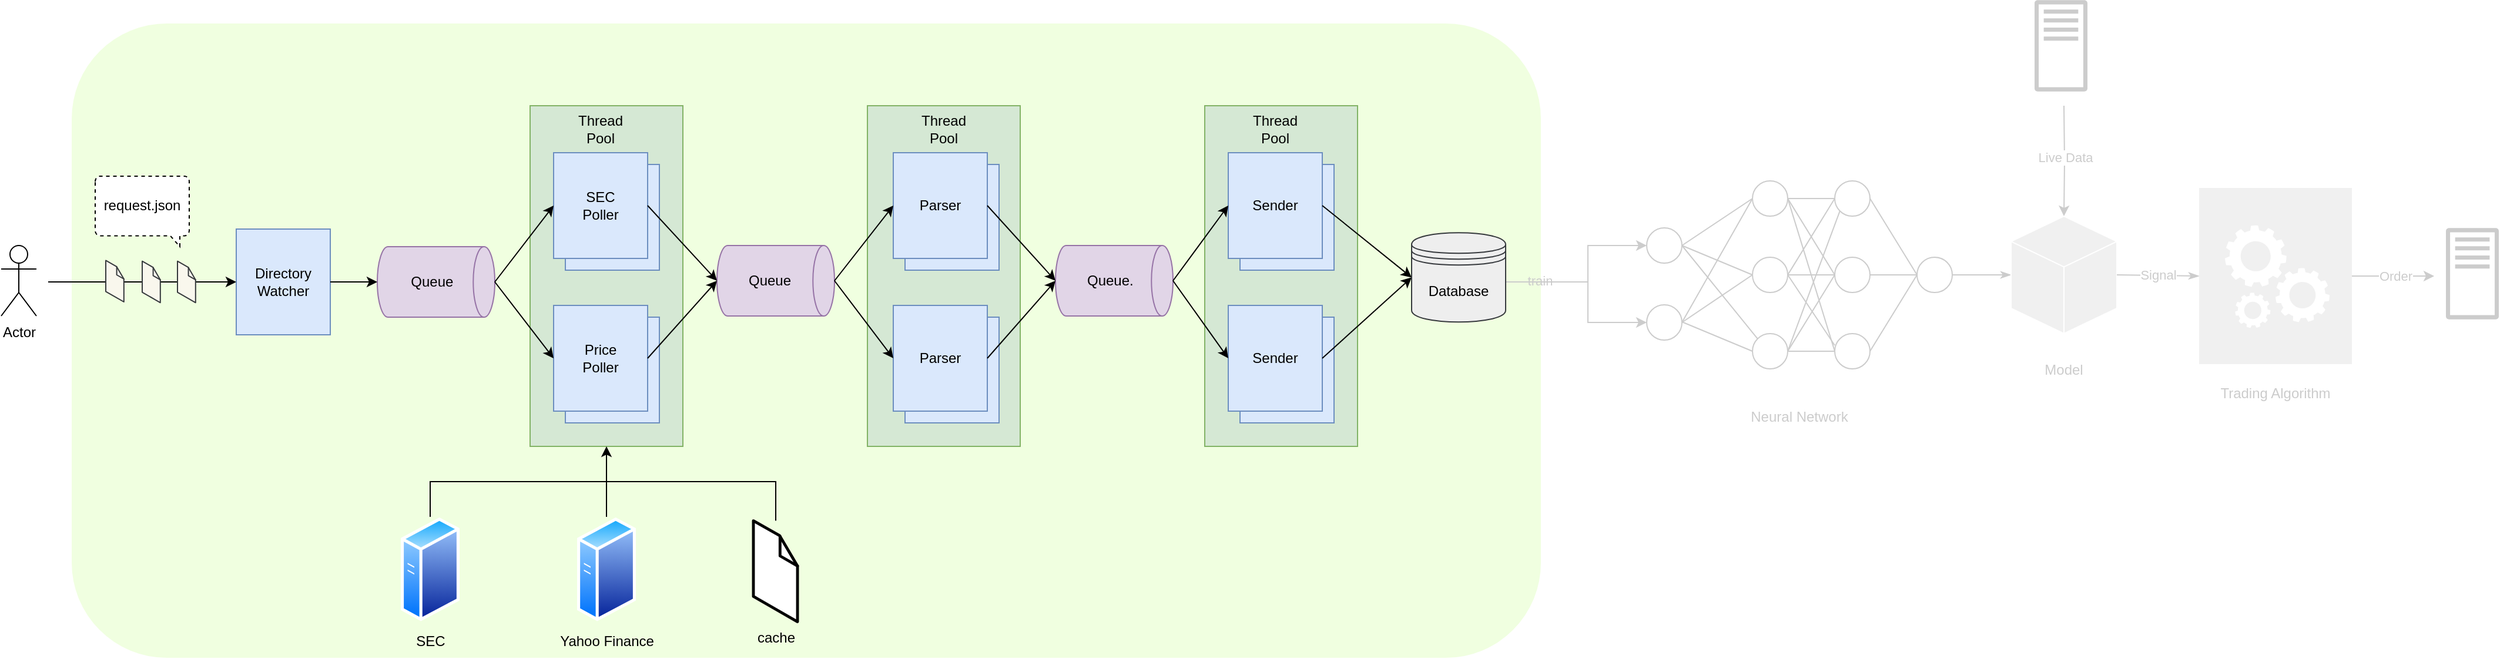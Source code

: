 <mxfile version="14.6.13" type="device"><diagram id="Uc7wO5jZ0mnAPqPivELf" name="Page-1"><mxGraphModel dx="1656" dy="493" grid="1" gridSize="10" guides="1" tooltips="1" connect="1" arrows="1" fold="1" page="1" pageScale="1" pageWidth="827" pageHeight="1169" math="0" shadow="0"><root><mxCell id="0"/><mxCell id="1" parent="0"/><mxCell id="kiufa7p6xv2dPa-8TVBL-117" value="" style="rounded=1;whiteSpace=wrap;html=1;strokeColor=none;fillColor=#B3FF66;opacity=20;" parent="1" vertex="1"><mxGeometry x="-150" y="50" width="1250" height="540" as="geometry"/></mxCell><mxCell id="kiufa7p6xv2dPa-8TVBL-112" style="edgeStyle=orthogonalEdgeStyle;rounded=0;orthogonalLoop=1;jettySize=auto;html=1;exitX=1;exitY=0.5;exitDx=0;exitDy=0;entryX=0;entryY=0.5;entryDx=0;entryDy=0;startArrow=none;startFill=0;endArrow=classic;endFill=1;fontColor=#CCCCCC;strokeColor=#CCCCCC;" parent="1" source="kiufa7p6xv2dPa-8TVBL-107" edge="1"><mxGeometry relative="1" as="geometry"><mxPoint x="1860.0" y="265.005" as="targetPoint"/></mxGeometry></mxCell><mxCell id="kiufa7p6xv2dPa-8TVBL-113" value="Order" style="edgeLabel;html=1;align=center;verticalAlign=middle;resizable=0;points=[];fontColor=#CCCCCC;" parent="kiufa7p6xv2dPa-8TVBL-112" vertex="1" connectable="0"><mxGeometry x="-0.08" relative="1" as="geometry"><mxPoint x="4" as="offset"/></mxGeometry></mxCell><mxCell id="kiufa7p6xv2dPa-8TVBL-107" value="" style="rounded=0;whiteSpace=wrap;html=1;fontColor=#CCCCCC;fillColor=#F0F0F0;strokeColor=none;" parent="1" vertex="1"><mxGeometry x="1660" y="190" width="130" height="150" as="geometry"/></mxCell><mxCell id="kiufa7p6xv2dPa-8TVBL-39" value="" style="rounded=0;whiteSpace=wrap;html=1;fillColor=#d5e8d4;strokeColor=#82b366;" parent="1" vertex="1"><mxGeometry x="814" y="120" width="130" height="290" as="geometry"/></mxCell><mxCell id="kiufa7p6xv2dPa-8TVBL-37" value="Sender" style="rounded=0;whiteSpace=wrap;html=1;fillColor=#dae8fc;strokeColor=#6c8ebf;" parent="1" vertex="1"><mxGeometry x="844" y="300" width="80" height="90" as="geometry"/></mxCell><mxCell id="kiufa7p6xv2dPa-8TVBL-36" value="Sender" style="rounded=0;whiteSpace=wrap;html=1;fillColor=#dae8fc;strokeColor=#6c8ebf;" parent="1" vertex="1"><mxGeometry x="844" y="170" width="80" height="90" as="geometry"/></mxCell><mxCell id="kiufa7p6xv2dPa-8TVBL-35" value="" style="rounded=0;whiteSpace=wrap;html=1;fillColor=#d5e8d4;strokeColor=#82b366;" parent="1" vertex="1"><mxGeometry x="527" y="120" width="130" height="290" as="geometry"/></mxCell><mxCell id="kiufa7p6xv2dPa-8TVBL-34" value="Parser" style="rounded=0;whiteSpace=wrap;html=1;fillColor=#dae8fc;strokeColor=#6c8ebf;" parent="1" vertex="1"><mxGeometry x="559" y="300" width="80" height="90" as="geometry"/></mxCell><mxCell id="kiufa7p6xv2dPa-8TVBL-33" value="Parser" style="rounded=0;whiteSpace=wrap;html=1;fillColor=#dae8fc;strokeColor=#6c8ebf;" parent="1" vertex="1"><mxGeometry x="559" y="170" width="80" height="90" as="geometry"/></mxCell><mxCell id="kiufa7p6xv2dPa-8TVBL-22" value="" style="rounded=0;whiteSpace=wrap;html=1;fillColor=#d5e8d4;strokeColor=#82b366;" parent="1" vertex="1"><mxGeometry x="240" y="120" width="130" height="290" as="geometry"/></mxCell><mxCell id="kiufa7p6xv2dPa-8TVBL-24" value="Poller" style="rounded=0;whiteSpace=wrap;html=1;fillColor=#dae8fc;strokeColor=#6c8ebf;" parent="1" vertex="1"><mxGeometry x="270" y="300" width="80" height="90" as="geometry"/></mxCell><mxCell id="kiufa7p6xv2dPa-8TVBL-23" value="Poller" style="rounded=0;whiteSpace=wrap;html=1;fillColor=#dae8fc;strokeColor=#6c8ebf;" parent="1" vertex="1"><mxGeometry x="270" y="170" width="80" height="90" as="geometry"/></mxCell><mxCell id="HAvQeMUSJQNMTFpUK1Np-1" value="Queue&amp;nbsp;&amp;nbsp;" style="strokeWidth=1;html=1;shape=mxgraph.flowchart.direct_data;whiteSpace=wrap;fillColor=#e1d5e7;strokeColor=#9673a6;" parent="1" vertex="1"><mxGeometry x="110" y="240" width="100" height="60" as="geometry"/></mxCell><mxCell id="HAvQeMUSJQNMTFpUK1Np-3" value="Queue&amp;nbsp; &amp;nbsp;" style="strokeWidth=1;html=1;shape=mxgraph.flowchart.direct_data;whiteSpace=wrap;fillColor=#e1d5e7;strokeColor=#9673a6;" parent="1" vertex="1"><mxGeometry x="399" y="239" width="100" height="60" as="geometry"/></mxCell><mxCell id="HAvQeMUSJQNMTFpUK1Np-4" value="Queue.&amp;nbsp;&amp;nbsp;" style="strokeWidth=1;html=1;shape=mxgraph.flowchart.direct_data;whiteSpace=wrap;fillColor=#e1d5e7;strokeColor=#9673a6;" parent="1" vertex="1"><mxGeometry x="687" y="239" width="100" height="60" as="geometry"/></mxCell><mxCell id="HAvQeMUSJQNMTFpUK1Np-6" value="SEC&lt;br&gt;Poller" style="rounded=0;whiteSpace=wrap;html=1;fillColor=#dae8fc;strokeColor=#6c8ebf;" parent="1" vertex="1"><mxGeometry x="260" y="160" width="80" height="90" as="geometry"/></mxCell><mxCell id="HAvQeMUSJQNMTFpUK1Np-7" value="Price&lt;br&gt;Poller" style="rounded=0;whiteSpace=wrap;html=1;fillColor=#dae8fc;strokeColor=#6c8ebf;" parent="1" vertex="1"><mxGeometry x="260" y="290" width="80" height="90" as="geometry"/></mxCell><mxCell id="HAvQeMUSJQNMTFpUK1Np-8" value="" style="endArrow=classic;html=1;exitX=1;exitY=0.5;exitDx=0;exitDy=0;exitPerimeter=0;entryX=0;entryY=0.5;entryDx=0;entryDy=0;" parent="1" source="HAvQeMUSJQNMTFpUK1Np-1" target="HAvQeMUSJQNMTFpUK1Np-6" edge="1"><mxGeometry width="50" height="50" relative="1" as="geometry"><mxPoint x="230" y="240" as="sourcePoint"/><mxPoint x="280" y="190" as="targetPoint"/></mxGeometry></mxCell><mxCell id="HAvQeMUSJQNMTFpUK1Np-9" value="" style="endArrow=classic;html=1;exitX=1;exitY=0.5;exitDx=0;exitDy=0;exitPerimeter=0;entryX=0;entryY=0.5;entryDx=0;entryDy=0;" parent="1" source="HAvQeMUSJQNMTFpUK1Np-1" target="HAvQeMUSJQNMTFpUK1Np-7" edge="1"><mxGeometry width="50" height="50" relative="1" as="geometry"><mxPoint x="250" y="280" as="sourcePoint"/><mxPoint x="290" y="215" as="targetPoint"/></mxGeometry></mxCell><mxCell id="HAvQeMUSJQNMTFpUK1Np-10" value="" style="endArrow=classic;html=1;exitX=1;exitY=0.5;exitDx=0;exitDy=0;entryX=0;entryY=0.5;entryDx=0;entryDy=0;entryPerimeter=0;" parent="1" source="HAvQeMUSJQNMTFpUK1Np-6" target="HAvQeMUSJQNMTFpUK1Np-3" edge="1"><mxGeometry width="50" height="50" relative="1" as="geometry"><mxPoint x="250" y="280" as="sourcePoint"/><mxPoint x="290" y="215" as="targetPoint"/></mxGeometry></mxCell><mxCell id="HAvQeMUSJQNMTFpUK1Np-11" value="" style="endArrow=classic;html=1;exitX=1;exitY=0.5;exitDx=0;exitDy=0;entryX=0;entryY=0.5;entryDx=0;entryDy=0;entryPerimeter=0;" parent="1" source="HAvQeMUSJQNMTFpUK1Np-7" target="HAvQeMUSJQNMTFpUK1Np-3" edge="1"><mxGeometry width="50" height="50" relative="1" as="geometry"><mxPoint x="250" y="280" as="sourcePoint"/><mxPoint x="290" y="345" as="targetPoint"/></mxGeometry></mxCell><mxCell id="HAvQeMUSJQNMTFpUK1Np-12" value="Parser" style="rounded=0;whiteSpace=wrap;html=1;fillColor=#dae8fc;strokeColor=#6c8ebf;" parent="1" vertex="1"><mxGeometry x="549" y="160" width="80" height="90" as="geometry"/></mxCell><mxCell id="HAvQeMUSJQNMTFpUK1Np-13" value="Parser" style="rounded=0;whiteSpace=wrap;html=1;fillColor=#dae8fc;strokeColor=#6c8ebf;" parent="1" vertex="1"><mxGeometry x="549" y="290" width="80" height="90" as="geometry"/></mxCell><mxCell id="HAvQeMUSJQNMTFpUK1Np-14" value="" style="endArrow=classic;html=1;exitX=1;exitY=0.5;exitDx=0;exitDy=0;exitPerimeter=0;entryX=0;entryY=0.5;entryDx=0;entryDy=0;" parent="1" source="HAvQeMUSJQNMTFpUK1Np-3" target="HAvQeMUSJQNMTFpUK1Np-12" edge="1"><mxGeometry width="50" height="50" relative="1" as="geometry"><mxPoint x="509" y="270" as="sourcePoint"/><mxPoint x="549" y="190" as="targetPoint"/></mxGeometry></mxCell><mxCell id="HAvQeMUSJQNMTFpUK1Np-15" value="" style="endArrow=classic;html=1;exitX=1;exitY=0.5;exitDx=0;exitDy=0;exitPerimeter=0;entryX=0;entryY=0.5;entryDx=0;entryDy=0;" parent="1" source="HAvQeMUSJQNMTFpUK1Np-3" target="HAvQeMUSJQNMTFpUK1Np-13" edge="1"><mxGeometry width="50" height="50" relative="1" as="geometry"><mxPoint x="509" y="270" as="sourcePoint"/><mxPoint x="559" y="215" as="targetPoint"/></mxGeometry></mxCell><mxCell id="HAvQeMUSJQNMTFpUK1Np-16" value="" style="endArrow=classic;html=1;exitX=1;exitY=0.5;exitDx=0;exitDy=0;entryX=0;entryY=0.5;entryDx=0;entryDy=0;entryPerimeter=0;" parent="1" source="HAvQeMUSJQNMTFpUK1Np-12" target="HAvQeMUSJQNMTFpUK1Np-4" edge="1"><mxGeometry width="50" height="50" relative="1" as="geometry"><mxPoint x="519" y="280" as="sourcePoint"/><mxPoint x="669" y="270" as="targetPoint"/></mxGeometry></mxCell><mxCell id="HAvQeMUSJQNMTFpUK1Np-17" value="" style="endArrow=classic;html=1;exitX=1;exitY=0.5;exitDx=0;exitDy=0;entryX=0;entryY=0.5;entryDx=0;entryDy=0;entryPerimeter=0;" parent="1" source="HAvQeMUSJQNMTFpUK1Np-13" target="HAvQeMUSJQNMTFpUK1Np-4" edge="1"><mxGeometry width="50" height="50" relative="1" as="geometry"><mxPoint x="519" y="280" as="sourcePoint"/><mxPoint x="669" y="270" as="targetPoint"/></mxGeometry></mxCell><mxCell id="HAvQeMUSJQNMTFpUK1Np-18" value="Sender" style="rounded=0;whiteSpace=wrap;html=1;fillColor=#dae8fc;strokeColor=#6c8ebf;" parent="1" vertex="1"><mxGeometry x="834" y="160" width="80" height="90" as="geometry"/></mxCell><mxCell id="HAvQeMUSJQNMTFpUK1Np-19" value="Sender" style="rounded=0;whiteSpace=wrap;html=1;fillColor=#dae8fc;strokeColor=#6c8ebf;" parent="1" vertex="1"><mxGeometry x="834" y="290" width="80" height="90" as="geometry"/></mxCell><mxCell id="HAvQeMUSJQNMTFpUK1Np-20" value="" style="endArrow=classic;html=1;exitX=1;exitY=0.5;exitDx=0;exitDy=0;exitPerimeter=0;entryX=0;entryY=0.5;entryDx=0;entryDy=0;" parent="1" source="HAvQeMUSJQNMTFpUK1Np-4" target="HAvQeMUSJQNMTFpUK1Np-18" edge="1"><mxGeometry width="50" height="50" relative="1" as="geometry"><mxPoint x="794" y="270" as="sourcePoint"/><mxPoint x="834" y="190" as="targetPoint"/></mxGeometry></mxCell><mxCell id="HAvQeMUSJQNMTFpUK1Np-21" value="" style="endArrow=classic;html=1;entryX=0;entryY=0.5;entryDx=0;entryDy=0;exitX=1;exitY=0.5;exitDx=0;exitDy=0;exitPerimeter=0;" parent="1" source="HAvQeMUSJQNMTFpUK1Np-4" target="HAvQeMUSJQNMTFpUK1Np-19" edge="1"><mxGeometry width="50" height="50" relative="1" as="geometry"><mxPoint x="794" y="270" as="sourcePoint"/><mxPoint x="844" y="215" as="targetPoint"/></mxGeometry></mxCell><mxCell id="kiufa7p6xv2dPa-8TVBL-89" style="edgeStyle=orthogonalEdgeStyle;rounded=0;orthogonalLoop=1;jettySize=auto;html=1;exitX=0;exitY=0.5;exitDx=0;exitDy=0;entryX=0;entryY=0.5;entryDx=0;entryDy=0;endArrow=classic;endFill=1;startArrow=classic;startFill=1;strokeColor=#CCCCCC;" parent="1" source="kiufa7p6xv2dPa-8TVBL-55" target="kiufa7p6xv2dPa-8TVBL-54" edge="1"><mxGeometry relative="1" as="geometry"><Array as="points"><mxPoint x="1140" y="305"/><mxPoint x="1140" y="239"/></Array></mxGeometry></mxCell><mxCell id="kiufa7p6xv2dPa-8TVBL-90" style="edgeStyle=orthogonalEdgeStyle;rounded=0;orthogonalLoop=1;jettySize=auto;html=1;exitX=1;exitY=0.5;exitDx=0;exitDy=0;exitPerimeter=0;startArrow=none;startFill=0;endArrow=none;endFill=0;strokeColor=#CCCCCC;" parent="1" edge="1"><mxGeometry relative="1" as="geometry"><mxPoint x="1140" y="270" as="targetPoint"/><mxPoint x="1060" y="270" as="sourcePoint"/></mxGeometry></mxCell><mxCell id="kiufa7p6xv2dPa-8TVBL-97" value="train" style="edgeLabel;html=1;align=center;verticalAlign=middle;resizable=0;points=[];fontColor=#CCCCCC;labelBackgroundColor=none;" parent="kiufa7p6xv2dPa-8TVBL-90" vertex="1" connectable="0"><mxGeometry x="-0.025" y="-2" relative="1" as="geometry"><mxPoint y="-3" as="offset"/></mxGeometry></mxCell><mxCell id="HAvQeMUSJQNMTFpUK1Np-23" value="" style="endArrow=classic;html=1;exitX=1;exitY=0.5;exitDx=0;exitDy=0;entryX=0;entryY=0.5;entryDx=0;entryDy=0;" parent="1" source="HAvQeMUSJQNMTFpUK1Np-18" target="GHpapGd2WwcE7miVzJvR-5" edge="1"><mxGeometry width="50" height="50" relative="1" as="geometry"><mxPoint x="804" y="280" as="sourcePoint"/><mxPoint x="980" y="270" as="targetPoint"/></mxGeometry></mxCell><mxCell id="HAvQeMUSJQNMTFpUK1Np-24" value="" style="endArrow=classic;html=1;exitX=1;exitY=0.5;exitDx=0;exitDy=0;entryX=0;entryY=0.5;entryDx=0;entryDy=0;" parent="1" source="HAvQeMUSJQNMTFpUK1Np-19" target="GHpapGd2WwcE7miVzJvR-5" edge="1"><mxGeometry width="50" height="50" relative="1" as="geometry"><mxPoint x="924" y="215" as="sourcePoint"/><mxPoint x="980" y="270" as="targetPoint"/></mxGeometry></mxCell><mxCell id="HAvQeMUSJQNMTFpUK1Np-26" value="Directory&lt;br&gt;Watcher" style="rounded=0;whiteSpace=wrap;html=1;fillColor=#dae8fc;strokeColor=#6c8ebf;" parent="1" vertex="1"><mxGeometry x="-10" y="225" width="80" height="90" as="geometry"/></mxCell><mxCell id="HAvQeMUSJQNMTFpUK1Np-27" value="" style="endArrow=classic;html=1;exitX=1;exitY=0.5;exitDx=0;exitDy=0;entryX=0;entryY=0.5;entryDx=0;entryDy=0;entryPerimeter=0;" parent="1" source="HAvQeMUSJQNMTFpUK1Np-26" target="HAvQeMUSJQNMTFpUK1Np-1" edge="1"><mxGeometry width="50" height="50" relative="1" as="geometry"><mxPoint x="80" y="367.5" as="sourcePoint"/><mxPoint x="120" y="302.5" as="targetPoint"/></mxGeometry></mxCell><mxCell id="kiufa7p6xv2dPa-8TVBL-6" value="" style="endArrow=classic;html=1;entryX=0;entryY=0.5;entryDx=0;entryDy=0;" parent="1" target="HAvQeMUSJQNMTFpUK1Np-26" edge="1"><mxGeometry width="50" height="50" relative="1" as="geometry"><mxPoint x="-170" y="270" as="sourcePoint"/><mxPoint x="-10" y="410" as="targetPoint"/></mxGeometry></mxCell><mxCell id="kiufa7p6xv2dPa-8TVBL-7" value="" style="verticalLabelPosition=bottom;html=1;verticalAlign=top;strokeWidth=1;align=center;outlineConnect=0;dashed=0;outlineConnect=0;shape=mxgraph.aws3d.file;aspect=fixed;strokeColor=#36393d;fillColor=#f9f7ed;" parent="1" vertex="1"><mxGeometry x="-121" y="251.7" width="15.4" height="35.3" as="geometry"/></mxCell><mxCell id="kiufa7p6xv2dPa-8TVBL-8" value="" style="verticalLabelPosition=bottom;html=1;verticalAlign=top;strokeWidth=1;align=center;outlineConnect=0;dashed=0;outlineConnect=0;shape=mxgraph.aws3d.file;aspect=fixed;strokeColor=#36393d;fillColor=#f9f7ed;" parent="1" vertex="1"><mxGeometry x="-90" y="252.35" width="15.4" height="35.3" as="geometry"/></mxCell><mxCell id="kiufa7p6xv2dPa-8TVBL-9" value="" style="verticalLabelPosition=bottom;html=1;verticalAlign=top;strokeWidth=1;align=center;outlineConnect=0;dashed=0;outlineConnect=0;shape=mxgraph.aws3d.file;aspect=fixed;strokeColor=#36393d;fillColor=#f9f7ed;" parent="1" vertex="1"><mxGeometry x="-60" y="252.35" width="15.4" height="35.3" as="geometry"/></mxCell><mxCell id="kiufa7p6xv2dPa-8TVBL-10" value="" style="html=1;verticalLabelPosition=bottom;align=center;labelBackgroundColor=#ffffff;verticalAlign=top;strokeWidth=1;shadow=0;dashed=1;shape=mxgraph.ios7.icons.message;" parent="1" vertex="1"><mxGeometry x="-130" y="180" width="80" height="60" as="geometry"/></mxCell><mxCell id="kiufa7p6xv2dPa-8TVBL-11" value="request.json" style="text;html=1;strokeColor=none;fillColor=none;align=center;verticalAlign=middle;whiteSpace=wrap;rounded=0;" parent="1" vertex="1"><mxGeometry x="-110" y="195" width="40" height="20" as="geometry"/></mxCell><mxCell id="kiufa7p6xv2dPa-8TVBL-21" value="Actor" style="shape=umlActor;verticalLabelPosition=bottom;verticalAlign=top;html=1;outlineConnect=0;" parent="1" vertex="1"><mxGeometry x="-210" y="239" width="30" height="60" as="geometry"/></mxCell><mxCell id="kiufa7p6xv2dPa-8TVBL-28" value="Yahoo Finance" style="aspect=fixed;perimeter=ellipsePerimeter;html=1;align=center;shadow=0;dashed=0;spacingTop=3;image;image=img/lib/active_directory/generic_server.svg;labelBackgroundColor=none;" parent="1" vertex="1"><mxGeometry x="280" y="470" width="50" height="89.29" as="geometry"/></mxCell><mxCell id="kiufa7p6xv2dPa-8TVBL-41" value="Thread Pool" style="text;html=1;strokeColor=none;fillColor=none;align=center;verticalAlign=middle;whiteSpace=wrap;rounded=0;" parent="1" vertex="1"><mxGeometry x="280" y="130" width="40" height="20" as="geometry"/></mxCell><mxCell id="kiufa7p6xv2dPa-8TVBL-42" value="Thread Pool" style="text;html=1;strokeColor=none;fillColor=none;align=center;verticalAlign=middle;whiteSpace=wrap;rounded=0;" parent="1" vertex="1"><mxGeometry x="572" y="130" width="40" height="20" as="geometry"/></mxCell><mxCell id="kiufa7p6xv2dPa-8TVBL-43" value="Thread Pool" style="text;html=1;strokeColor=none;fillColor=none;align=center;verticalAlign=middle;whiteSpace=wrap;rounded=0;" parent="1" vertex="1"><mxGeometry x="854" y="130" width="40" height="20" as="geometry"/></mxCell><mxCell id="kiufa7p6xv2dPa-8TVBL-52" value="cache" style="verticalLabelPosition=bottom;html=1;verticalAlign=top;strokeWidth=1;align=center;outlineConnect=0;outlineConnect=0;shape=mxgraph.aws3d.file;aspect=fixed;" parent="1" vertex="1"><mxGeometry x="430" y="473.29" width="37.52" height="86" as="geometry"/></mxCell><mxCell id="kiufa7p6xv2dPa-8TVBL-54" value="" style="ellipse;whiteSpace=wrap;html=1;aspect=fixed;fontColor=#CCCCCC;strokeColor=#CCCCCC;" parent="1" vertex="1"><mxGeometry x="1190" y="224" width="30" height="30" as="geometry"/></mxCell><mxCell id="kiufa7p6xv2dPa-8TVBL-55" value="" style="ellipse;whiteSpace=wrap;html=1;aspect=fixed;fontColor=#CCCCCC;strokeColor=#CCCCCC;" parent="1" vertex="1"><mxGeometry x="1190" y="289.5" width="30" height="30" as="geometry"/></mxCell><mxCell id="kiufa7p6xv2dPa-8TVBL-56" value="" style="ellipse;whiteSpace=wrap;html=1;aspect=fixed;fontColor=#CCCCCC;strokeColor=#CCCCCC;" parent="1" vertex="1"><mxGeometry x="1280" y="184" width="30" height="30" as="geometry"/></mxCell><mxCell id="kiufa7p6xv2dPa-8TVBL-57" value="" style="ellipse;whiteSpace=wrap;html=1;aspect=fixed;fontColor=#CCCCCC;strokeColor=#CCCCCC;" parent="1" vertex="1"><mxGeometry x="1280" y="249" width="30" height="30" as="geometry"/></mxCell><mxCell id="kiufa7p6xv2dPa-8TVBL-58" value="" style="ellipse;whiteSpace=wrap;html=1;aspect=fixed;fontColor=#CCCCCC;strokeColor=#CCCCCC;" parent="1" vertex="1"><mxGeometry x="1280" y="314" width="30" height="30" as="geometry"/></mxCell><mxCell id="kiufa7p6xv2dPa-8TVBL-62" value="" style="ellipse;whiteSpace=wrap;html=1;aspect=fixed;fontColor=#CCCCCC;strokeColor=#CCCCCC;" parent="1" vertex="1"><mxGeometry x="1420" y="249" width="30" height="30" as="geometry"/></mxCell><mxCell id="kiufa7p6xv2dPa-8TVBL-64" value="" style="endArrow=none;html=1;exitX=1;exitY=0.5;exitDx=0;exitDy=0;entryX=0;entryY=0.5;entryDx=0;entryDy=0;endFill=0;fontColor=#CCCCCC;strokeColor=#CCCCCC;" parent="1" source="kiufa7p6xv2dPa-8TVBL-54" target="kiufa7p6xv2dPa-8TVBL-56" edge="1"><mxGeometry width="50" height="50" relative="1" as="geometry"><mxPoint x="1160" y="376.65" as="sourcePoint"/><mxPoint x="1226" y="311.65" as="targetPoint"/></mxGeometry></mxCell><mxCell id="kiufa7p6xv2dPa-8TVBL-65" value="" style="endArrow=none;html=1;exitX=1;exitY=0.5;exitDx=0;exitDy=0;entryX=0;entryY=0.5;entryDx=0;entryDy=0;endFill=0;fontColor=#CCCCCC;strokeColor=#CCCCCC;" parent="1" source="kiufa7p6xv2dPa-8TVBL-54" target="kiufa7p6xv2dPa-8TVBL-57" edge="1"><mxGeometry width="50" height="50" relative="1" as="geometry"><mxPoint x="1270" y="269" as="sourcePoint"/><mxPoint x="1290" y="244" as="targetPoint"/></mxGeometry></mxCell><mxCell id="kiufa7p6xv2dPa-8TVBL-66" value="" style="endArrow=none;html=1;exitX=1;exitY=0.5;exitDx=0;exitDy=0;entryX=0;entryY=0;entryDx=0;entryDy=0;endFill=0;fontColor=#CCCCCC;strokeColor=#CCCCCC;" parent="1" source="kiufa7p6xv2dPa-8TVBL-54" target="kiufa7p6xv2dPa-8TVBL-58" edge="1"><mxGeometry width="50" height="50" relative="1" as="geometry"><mxPoint x="1270" y="269" as="sourcePoint"/><mxPoint x="1290" y="290" as="targetPoint"/></mxGeometry></mxCell><mxCell id="kiufa7p6xv2dPa-8TVBL-67" value="" style="endArrow=none;html=1;exitX=1;exitY=0.5;exitDx=0;exitDy=0;entryX=0;entryY=0.5;entryDx=0;entryDy=0;endFill=0;fontColor=#CCCCCC;strokeColor=#CCCCCC;" parent="1" source="kiufa7p6xv2dPa-8TVBL-55" target="kiufa7p6xv2dPa-8TVBL-56" edge="1"><mxGeometry width="50" height="50" relative="1" as="geometry"><mxPoint x="1230" y="265.5" as="sourcePoint"/><mxPoint x="1260" y="314" as="targetPoint"/></mxGeometry></mxCell><mxCell id="kiufa7p6xv2dPa-8TVBL-68" value="" style="endArrow=none;html=1;exitX=1;exitY=0.5;exitDx=0;exitDy=0;entryX=0;entryY=0.5;entryDx=0;entryDy=0;endFill=0;fontColor=#CCCCCC;strokeColor=#CCCCCC;" parent="1" source="kiufa7p6xv2dPa-8TVBL-55" target="kiufa7p6xv2dPa-8TVBL-57" edge="1"><mxGeometry width="50" height="50" relative="1" as="geometry"><mxPoint x="1230" y="314.5" as="sourcePoint"/><mxPoint x="1290" y="209" as="targetPoint"/></mxGeometry></mxCell><mxCell id="kiufa7p6xv2dPa-8TVBL-69" value="" style="endArrow=none;html=1;entryX=0;entryY=0.5;entryDx=0;entryDy=0;endFill=0;fontColor=#CCCCCC;strokeColor=#CCCCCC;" parent="1" target="kiufa7p6xv2dPa-8TVBL-58" edge="1"><mxGeometry width="50" height="50" relative="1" as="geometry"><mxPoint x="1220" y="304" as="sourcePoint"/><mxPoint x="1290" y="265.5" as="targetPoint"/></mxGeometry></mxCell><mxCell id="kiufa7p6xv2dPa-8TVBL-70" value="" style="ellipse;whiteSpace=wrap;html=1;aspect=fixed;fontColor=#CCCCCC;strokeColor=#CCCCCC;" parent="1" vertex="1"><mxGeometry x="1350" y="184" width="30" height="30" as="geometry"/></mxCell><mxCell id="kiufa7p6xv2dPa-8TVBL-71" value="" style="ellipse;whiteSpace=wrap;html=1;aspect=fixed;fontColor=#CCCCCC;strokeColor=#CCCCCC;" parent="1" vertex="1"><mxGeometry x="1350" y="249" width="30" height="30" as="geometry"/></mxCell><mxCell id="kiufa7p6xv2dPa-8TVBL-72" value="" style="ellipse;whiteSpace=wrap;html=1;aspect=fixed;fontColor=#CCCCCC;strokeColor=#CCCCCC;" parent="1" vertex="1"><mxGeometry x="1350" y="314" width="30" height="30" as="geometry"/></mxCell><mxCell id="kiufa7p6xv2dPa-8TVBL-73" value="" style="endArrow=none;html=1;exitX=1;exitY=0.5;exitDx=0;exitDy=0;entryX=0;entryY=0.5;entryDx=0;entryDy=0;endFill=0;fontColor=#CCCCCC;strokeColor=#CCCCCC;" parent="1" source="kiufa7p6xv2dPa-8TVBL-56" target="kiufa7p6xv2dPa-8TVBL-70" edge="1"><mxGeometry width="50" height="50" relative="1" as="geometry"><mxPoint x="1230" y="249" as="sourcePoint"/><mxPoint x="1290" y="209" as="targetPoint"/></mxGeometry></mxCell><mxCell id="kiufa7p6xv2dPa-8TVBL-74" value="" style="endArrow=none;html=1;exitX=1;exitY=0.5;exitDx=0;exitDy=0;entryX=0;entryY=0.5;entryDx=0;entryDy=0;endFill=0;fontColor=#CCCCCC;strokeColor=#CCCCCC;" parent="1" source="kiufa7p6xv2dPa-8TVBL-56" target="kiufa7p6xv2dPa-8TVBL-71" edge="1"><mxGeometry width="50" height="50" relative="1" as="geometry"><mxPoint x="1320" y="209" as="sourcePoint"/><mxPoint x="1360" y="209" as="targetPoint"/></mxGeometry></mxCell><mxCell id="kiufa7p6xv2dPa-8TVBL-75" value="" style="endArrow=none;html=1;exitX=1;exitY=0.5;exitDx=0;exitDy=0;entryX=0;entryY=0.5;entryDx=0;entryDy=0;endFill=0;fontColor=#CCCCCC;strokeColor=#CCCCCC;" parent="1" source="kiufa7p6xv2dPa-8TVBL-56" target="kiufa7p6xv2dPa-8TVBL-72" edge="1"><mxGeometry width="50" height="50" relative="1" as="geometry"><mxPoint x="1320" y="209" as="sourcePoint"/><mxPoint x="1360" y="274" as="targetPoint"/></mxGeometry></mxCell><mxCell id="kiufa7p6xv2dPa-8TVBL-76" value="" style="endArrow=none;html=1;exitX=1;exitY=0.5;exitDx=0;exitDy=0;entryX=0;entryY=0.5;entryDx=0;entryDy=0;endFill=0;fontColor=#CCCCCC;strokeColor=#CCCCCC;" parent="1" source="kiufa7p6xv2dPa-8TVBL-57" target="kiufa7p6xv2dPa-8TVBL-70" edge="1"><mxGeometry width="50" height="50" relative="1" as="geometry"><mxPoint x="1330" y="219" as="sourcePoint"/><mxPoint x="1370" y="284" as="targetPoint"/></mxGeometry></mxCell><mxCell id="kiufa7p6xv2dPa-8TVBL-77" value="" style="endArrow=none;html=1;exitX=1;exitY=0.5;exitDx=0;exitDy=0;endFill=0;fontColor=#CCCCCC;strokeColor=#CCCCCC;" parent="1" source="kiufa7p6xv2dPa-8TVBL-57" target="kiufa7p6xv2dPa-8TVBL-71" edge="1"><mxGeometry width="50" height="50" relative="1" as="geometry"><mxPoint x="1320" y="274" as="sourcePoint"/><mxPoint x="1360" y="209" as="targetPoint"/></mxGeometry></mxCell><mxCell id="kiufa7p6xv2dPa-8TVBL-78" value="" style="endArrow=none;html=1;exitX=1;exitY=0.5;exitDx=0;exitDy=0;endFill=0;fontColor=#CCCCCC;strokeColor=#CCCCCC;" parent="1" source="kiufa7p6xv2dPa-8TVBL-57" edge="1"><mxGeometry width="50" height="50" relative="1" as="geometry"><mxPoint x="1330" y="284" as="sourcePoint"/><mxPoint x="1350" y="324" as="targetPoint"/></mxGeometry></mxCell><mxCell id="kiufa7p6xv2dPa-8TVBL-79" value="" style="endArrow=none;html=1;exitX=1;exitY=0.5;exitDx=0;exitDy=0;endFill=0;fontColor=#CCCCCC;strokeColor=#CCCCCC;" parent="1" source="kiufa7p6xv2dPa-8TVBL-58" edge="1"><mxGeometry width="50" height="50" relative="1" as="geometry"><mxPoint x="1320" y="274" as="sourcePoint"/><mxPoint x="1350" y="329" as="targetPoint"/></mxGeometry></mxCell><mxCell id="kiufa7p6xv2dPa-8TVBL-80" value="" style="endArrow=none;html=1;exitX=1;exitY=0.5;exitDx=0;exitDy=0;entryX=0;entryY=0.5;entryDx=0;entryDy=0;endFill=0;fontColor=#CCCCCC;strokeColor=#CCCCCC;" parent="1" source="kiufa7p6xv2dPa-8TVBL-58" target="kiufa7p6xv2dPa-8TVBL-71" edge="1"><mxGeometry width="50" height="50" relative="1" as="geometry"><mxPoint x="1330" y="284" as="sourcePoint"/><mxPoint x="1370" y="344" as="targetPoint"/></mxGeometry></mxCell><mxCell id="kiufa7p6xv2dPa-8TVBL-81" value="" style="endArrow=none;html=1;exitX=1;exitY=0.5;exitDx=0;exitDy=0;entryX=0;entryY=1;entryDx=0;entryDy=0;endFill=0;fontColor=#CCCCCC;strokeColor=#CCCCCC;" parent="1" source="kiufa7p6xv2dPa-8TVBL-58" target="kiufa7p6xv2dPa-8TVBL-70" edge="1"><mxGeometry width="50" height="50" relative="1" as="geometry"><mxPoint x="1320" y="339" as="sourcePoint"/><mxPoint x="1360" y="274" as="targetPoint"/></mxGeometry></mxCell><mxCell id="kiufa7p6xv2dPa-8TVBL-82" value="" style="endArrow=none;html=1;exitX=1;exitY=0.5;exitDx=0;exitDy=0;entryX=0;entryY=0.5;entryDx=0;entryDy=0;endFill=0;fontColor=#CCCCCC;strokeColor=#CCCCCC;" parent="1" source="kiufa7p6xv2dPa-8TVBL-71" target="kiufa7p6xv2dPa-8TVBL-62" edge="1"><mxGeometry width="50" height="50" relative="1" as="geometry"><mxPoint x="1230" y="249" as="sourcePoint"/><mxPoint x="1290" y="209" as="targetPoint"/></mxGeometry></mxCell><mxCell id="kiufa7p6xv2dPa-8TVBL-83" value="" style="endArrow=none;html=1;exitX=1;exitY=0.5;exitDx=0;exitDy=0;endFill=0;fontColor=#CCCCCC;strokeColor=#CCCCCC;" parent="1" source="kiufa7p6xv2dPa-8TVBL-70" edge="1"><mxGeometry width="50" height="50" relative="1" as="geometry"><mxPoint x="1390" y="274" as="sourcePoint"/><mxPoint x="1420" y="264" as="targetPoint"/></mxGeometry></mxCell><mxCell id="kiufa7p6xv2dPa-8TVBL-85" value="" style="endArrow=none;html=1;exitX=1;exitY=0.5;exitDx=0;exitDy=0;endFill=0;entryX=0;entryY=0.5;entryDx=0;entryDy=0;fontColor=#CCCCCC;strokeColor=#CCCCCC;" parent="1" source="kiufa7p6xv2dPa-8TVBL-72" target="kiufa7p6xv2dPa-8TVBL-62" edge="1"><mxGeometry width="50" height="50" relative="1" as="geometry"><mxPoint x="1390" y="209" as="sourcePoint"/><mxPoint x="1430" y="274" as="targetPoint"/></mxGeometry></mxCell><mxCell id="kiufa7p6xv2dPa-8TVBL-87" value="" style="endArrow=classicThin;html=1;exitX=1;exitY=0.5;exitDx=0;exitDy=0;entryX=0;entryY=0.5;entryDx=0;entryDy=0;endFill=1;entryPerimeter=0;fontColor=#CCCCCC;strokeColor=#CCCCCC;" parent="1" source="kiufa7p6xv2dPa-8TVBL-62" target="kiufa7p6xv2dPa-8TVBL-91" edge="1"><mxGeometry width="50" height="50" relative="1" as="geometry"><mxPoint x="1470" y="264" as="sourcePoint"/><mxPoint x="1510" y="264" as="targetPoint"/></mxGeometry></mxCell><mxCell id="kiufa7p6xv2dPa-8TVBL-91" value="" style="html=1;whiteSpace=wrap;shape=isoCube2;backgroundOutline=1;isoAngle=15;fontColor=#CCCCCC;strokeColor=#FFFFFF;fillColor=#F0F0F0;" parent="1" vertex="1"><mxGeometry x="1500" y="214" width="90" height="100" as="geometry"/></mxCell><mxCell id="kiufa7p6xv2dPa-8TVBL-94" value="Model" style="text;html=1;strokeColor=none;fillColor=none;align=center;verticalAlign=middle;whiteSpace=wrap;rounded=0;fontColor=#CCCCCC;" parent="1" vertex="1"><mxGeometry x="1525" y="335" width="40" height="20" as="geometry"/></mxCell><mxCell id="kiufa7p6xv2dPa-8TVBL-99" value="" style="edgeStyle=orthogonalEdgeStyle;rounded=0;orthogonalLoop=1;jettySize=auto;html=1;startArrow=none;startFill=0;endArrow=classic;endFill=1;entryX=0.5;entryY=0;entryDx=0;entryDy=0;entryPerimeter=0;fontColor=#CCCCCC;strokeColor=#CCCCCC;" parent="1" target="kiufa7p6xv2dPa-8TVBL-91" edge="1"><mxGeometry relative="1" as="geometry"><mxPoint x="1130" y="270" as="targetPoint"/><mxPoint x="1545" y="120" as="sourcePoint"/></mxGeometry></mxCell><mxCell id="kiufa7p6xv2dPa-8TVBL-100" value="Live Data" style="edgeLabel;html=1;align=center;verticalAlign=middle;resizable=0;points=[];fontColor=#CCCCCC;" parent="kiufa7p6xv2dPa-8TVBL-99" vertex="1" connectable="0"><mxGeometry x="0.375" y="1" relative="1" as="geometry"><mxPoint y="-21" as="offset"/></mxGeometry></mxCell><mxCell id="kiufa7p6xv2dPa-8TVBL-104" value="Signal" style="endArrow=classicThin;html=1;exitX=1;exitY=0.5;exitDx=0;exitDy=0;entryX=0;entryY=0.5;entryDx=0;entryDy=0;endFill=1;exitPerimeter=0;fontColor=#CCCCCC;strokeColor=#CCCCCC;" parent="1" source="kiufa7p6xv2dPa-8TVBL-91" target="kiufa7p6xv2dPa-8TVBL-107" edge="1"><mxGeometry width="50" height="50" relative="1" as="geometry"><mxPoint x="1604" y="263.5" as="sourcePoint"/><mxPoint x="1654" y="263.5" as="targetPoint"/></mxGeometry></mxCell><mxCell id="kiufa7p6xv2dPa-8TVBL-105" value="" style="html=1;aspect=fixed;shadow=0;align=center;verticalAlign=top;shape=mxgraph.gcp2.gear;strokeColor=none;" parent="1" vertex="1"><mxGeometry x="1682" y="221.82" width="52.35" height="52.35" as="geometry"/></mxCell><mxCell id="kiufa7p6xv2dPa-8TVBL-108" value="" style="html=1;aspect=fixed;shadow=0;align=center;verticalAlign=top;shape=mxgraph.gcp2.gear;strokeColor=none;" parent="1" vertex="1"><mxGeometry x="1725" y="258.17" width="46" height="46" as="geometry"/></mxCell><mxCell id="kiufa7p6xv2dPa-8TVBL-109" value="" style="html=1;aspect=fixed;shadow=0;align=center;verticalAlign=top;shape=mxgraph.gcp2.gear;strokeColor=none;" parent="1" vertex="1"><mxGeometry x="1690.68" y="279.17" width="30" height="30" as="geometry"/></mxCell><mxCell id="kiufa7p6xv2dPa-8TVBL-110" value="Trading Algorithm" style="text;html=1;strokeColor=none;fillColor=none;align=center;verticalAlign=middle;whiteSpace=wrap;rounded=0;fontColor=#CCCCCC;" parent="1" vertex="1"><mxGeometry x="1660" y="355" width="130" height="20" as="geometry"/></mxCell><mxCell id="kiufa7p6xv2dPa-8TVBL-114" value="Neural Network" style="text;html=1;strokeColor=none;fillColor=none;align=center;verticalAlign=middle;whiteSpace=wrap;rounded=0;fontColor=#CCCCCC;" parent="1" vertex="1"><mxGeometry x="1270" y="375" width="100" height="20" as="geometry"/></mxCell><mxCell id="GHpapGd2WwcE7miVzJvR-2" value="" style="outlineConnect=0;fontColor=#232F3E;gradientColor=none;strokeColor=none;dashed=0;verticalLabelPosition=bottom;verticalAlign=top;align=center;html=1;fontSize=12;fontStyle=0;aspect=fixed;pointerEvents=1;shape=mxgraph.aws4.traditional_server;fillColor=#CCCCCC;" vertex="1" parent="1"><mxGeometry x="1520" y="30" width="45" height="78" as="geometry"/></mxCell><mxCell id="GHpapGd2WwcE7miVzJvR-3" value="" style="outlineConnect=0;fontColor=#232F3E;gradientColor=none;strokeColor=none;dashed=0;verticalLabelPosition=bottom;verticalAlign=top;align=center;html=1;fontSize=12;fontStyle=0;aspect=fixed;pointerEvents=1;shape=mxgraph.aws4.traditional_server;fillColor=#CCCCCC;" vertex="1" parent="1"><mxGeometry x="1870" y="224" width="45" height="78" as="geometry"/></mxCell><mxCell id="GHpapGd2WwcE7miVzJvR-5" value="Database" style="shape=datastore;whiteSpace=wrap;html=1;labelBackgroundColor=none;strokeColor=#36393d;strokeWidth=1;fillColor=#eeeeee;" vertex="1" parent="1"><mxGeometry x="990" y="228.17" width="80" height="76" as="geometry"/></mxCell><mxCell id="GHpapGd2WwcE7miVzJvR-6" style="edgeStyle=orthogonalEdgeStyle;rounded=0;orthogonalLoop=1;jettySize=auto;html=1;exitX=0.5;exitY=0;exitDx=0;exitDy=0;endArrow=none;endFill=0;startArrow=none;startFill=0;" edge="1" parent="1" source="kiufa7p6xv2dPa-8TVBL-28" target="kiufa7p6xv2dPa-8TVBL-52"><mxGeometry relative="1" as="geometry"><Array as="points"><mxPoint x="305" y="440"/><mxPoint x="449" y="440"/></Array><mxPoint x="390" y="505.5" as="sourcePoint"/><mxPoint x="390" y="440" as="targetPoint"/></mxGeometry></mxCell><mxCell id="GHpapGd2WwcE7miVzJvR-7" value="" style="endArrow=none;html=1;endFill=0;startArrow=classic;startFill=1;" edge="1" parent="1"><mxGeometry width="50" height="50" relative="1" as="geometry"><mxPoint x="305" y="410" as="sourcePoint"/><mxPoint x="305" y="440" as="targetPoint"/></mxGeometry></mxCell><mxCell id="GHpapGd2WwcE7miVzJvR-10" value="SEC" style="aspect=fixed;perimeter=ellipsePerimeter;html=1;align=center;shadow=0;dashed=0;spacingTop=3;image;image=img/lib/active_directory/generic_server.svg;labelBackgroundColor=none;" vertex="1" parent="1"><mxGeometry x="130" y="470" width="50" height="89.29" as="geometry"/></mxCell><mxCell id="GHpapGd2WwcE7miVzJvR-13" style="edgeStyle=orthogonalEdgeStyle;rounded=0;orthogonalLoop=1;jettySize=auto;html=1;exitX=0.5;exitY=0;exitDx=0;exitDy=0;endArrow=none;endFill=0;startArrow=none;startFill=0;" edge="1" parent="1" source="GHpapGd2WwcE7miVzJvR-10"><mxGeometry relative="1" as="geometry"><Array as="points"><mxPoint x="155" y="440"/></Array><mxPoint x="146" y="470" as="sourcePoint"/><mxPoint x="370" y="440" as="targetPoint"/></mxGeometry></mxCell></root></mxGraphModel></diagram></mxfile>